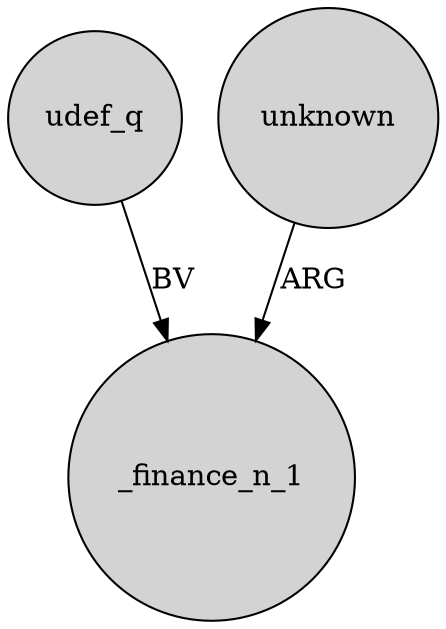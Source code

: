 digraph {
	node [shape=circle style=filled]
	udef_q -> _finance_n_1 [label=BV]
	unknown -> _finance_n_1 [label=ARG]
}
